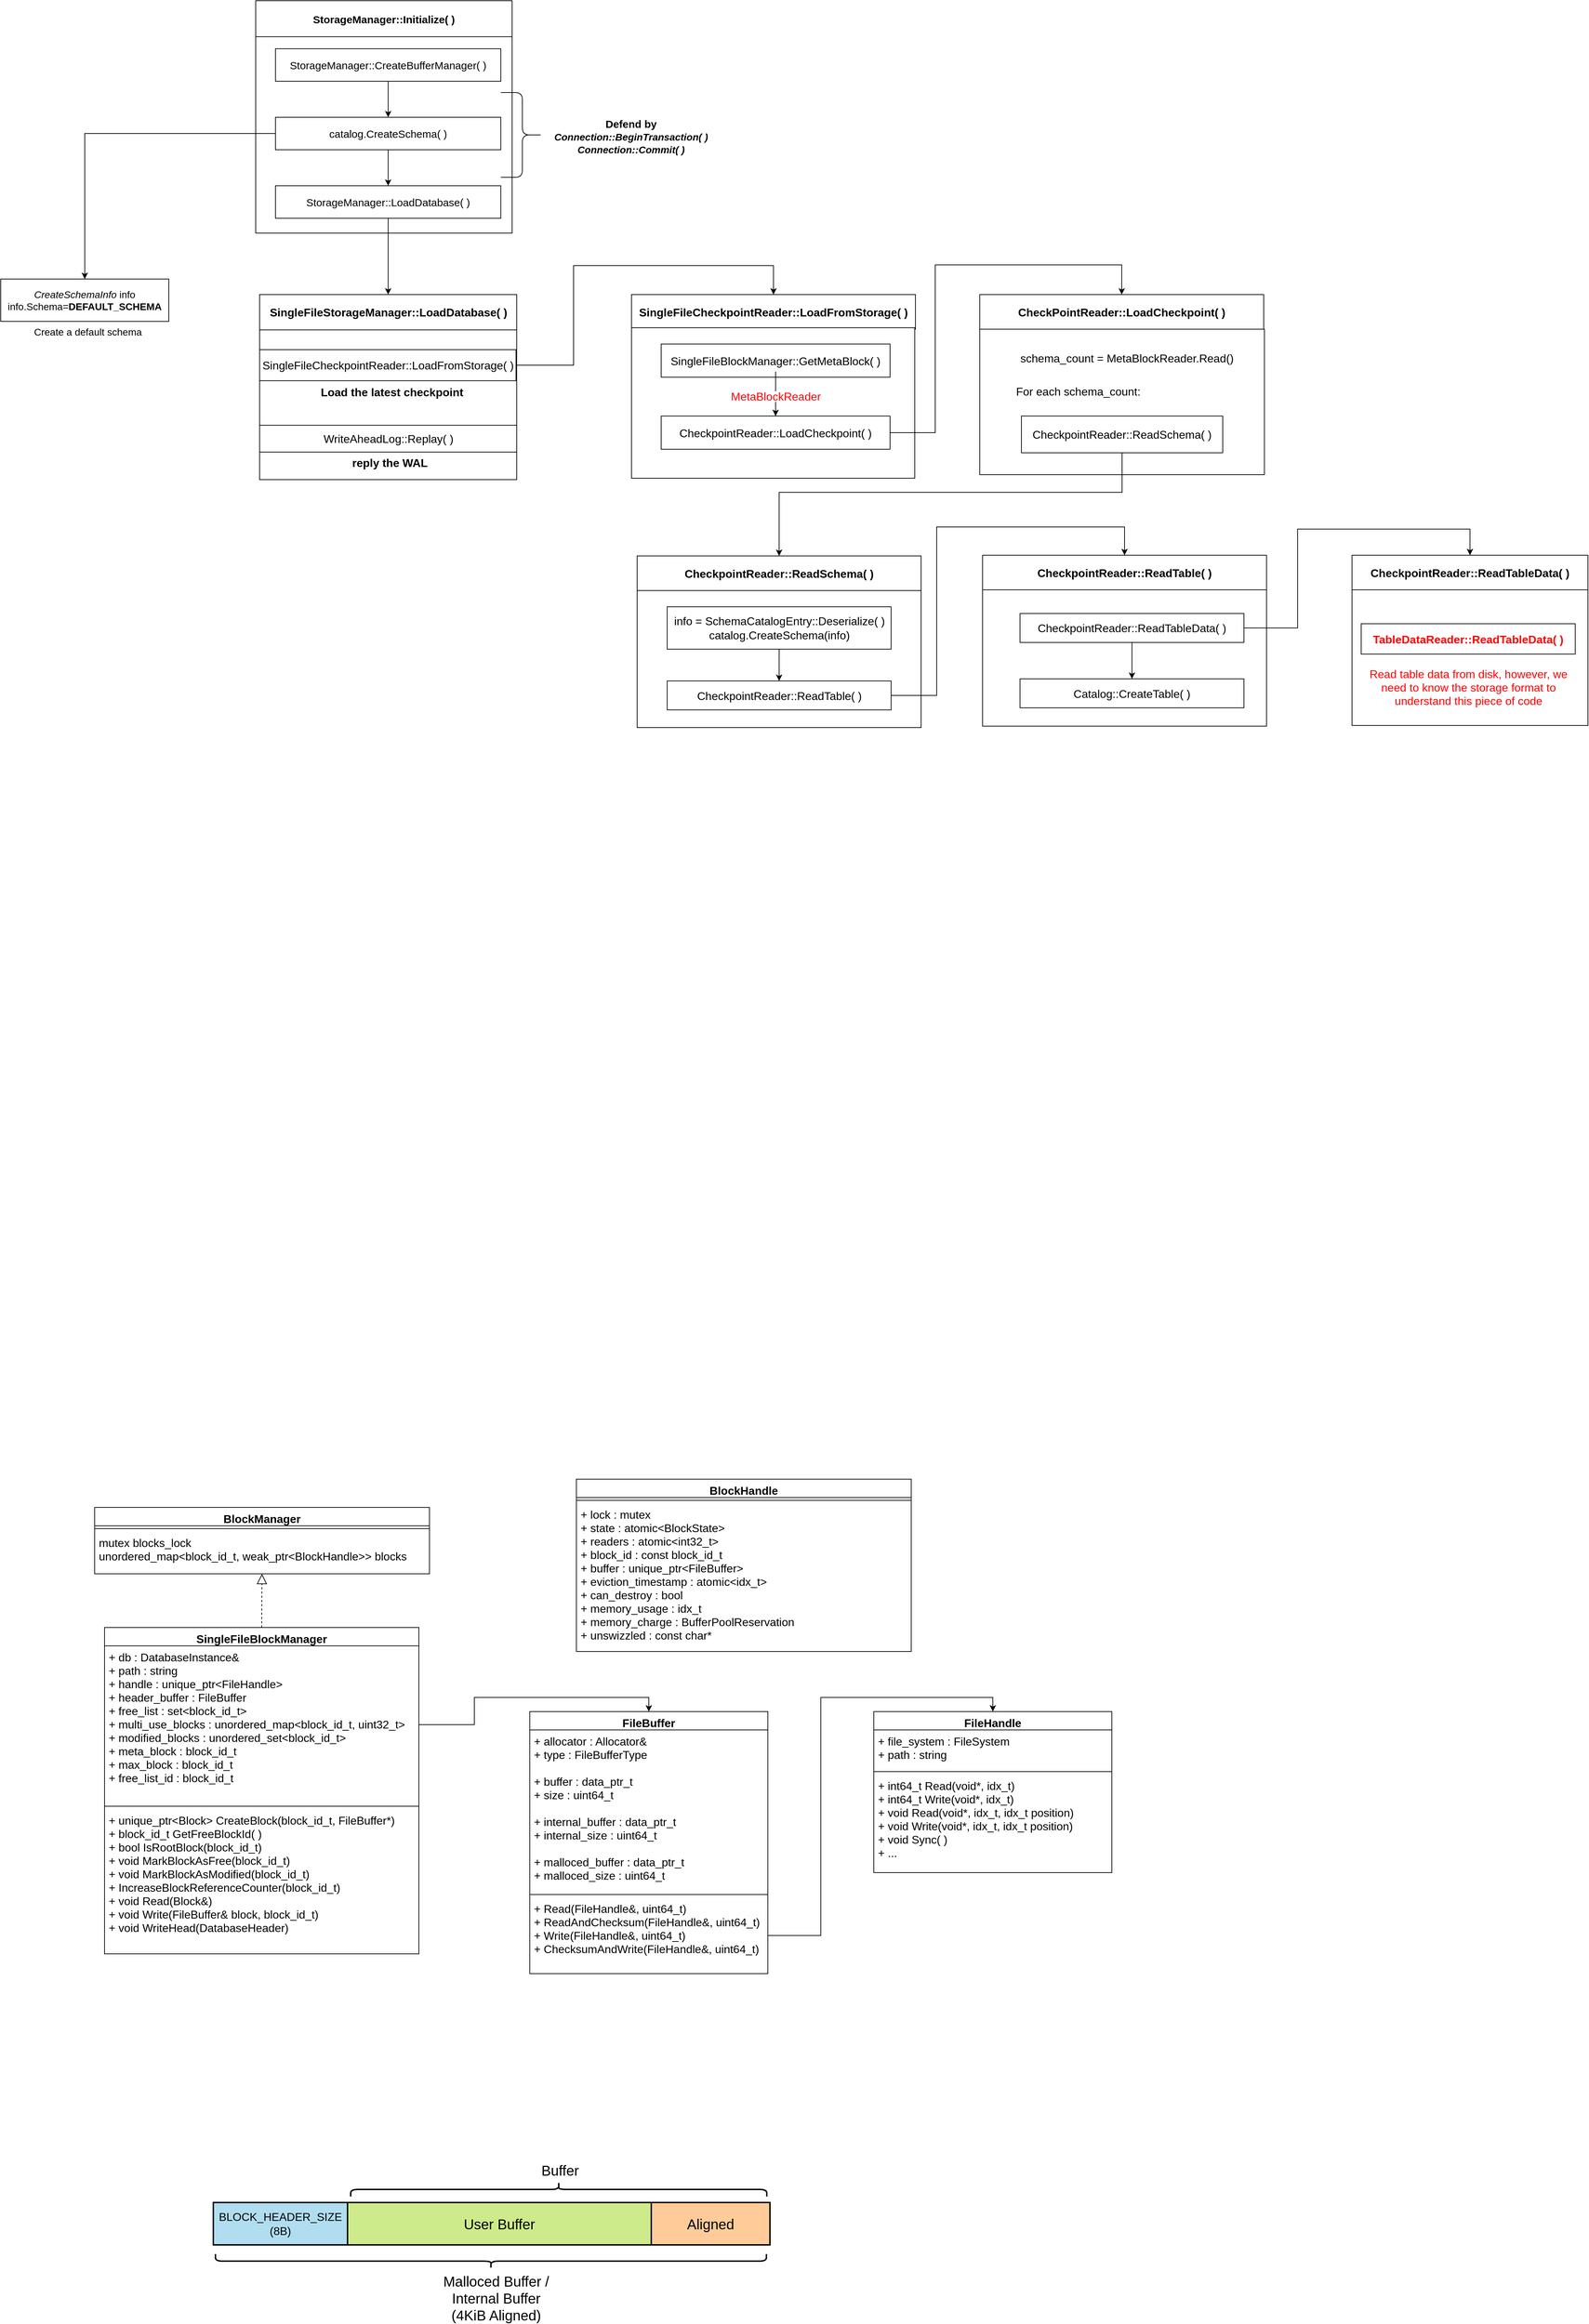 <mxfile version="20.6.0" type="github">
  <diagram id="GQswBAs9rWUTwK8a14QV" name="第 1 页">
    <mxGraphModel dx="4997" dy="1098" grid="0" gridSize="10" guides="1" tooltips="1" connect="1" arrows="1" fold="1" page="1" pageScale="1" pageWidth="3300" pageHeight="4681" math="0" shadow="0">
      <root>
        <mxCell id="0" />
        <mxCell id="1" parent="0" />
        <mxCell id="OjtDRb3r2wVRJjBGD-eC-1" value="&lt;font style=&quot;font-size: 15px;&quot;&gt;&lt;b&gt;StorageManager::Initialize( )&lt;/b&gt;&lt;/font&gt;" style="rounded=0;whiteSpace=wrap;html=1;" parent="1" vertex="1">
          <mxGeometry x="282" y="154" width="363" height="51" as="geometry" />
        </mxCell>
        <mxCell id="OjtDRb3r2wVRJjBGD-eC-2" value="" style="rounded=0;whiteSpace=wrap;html=1;fontSize=15;" parent="1" vertex="1">
          <mxGeometry x="282" y="205" width="363" height="278" as="geometry" />
        </mxCell>
        <mxCell id="OjtDRb3r2wVRJjBGD-eC-5" style="edgeStyle=orthogonalEdgeStyle;rounded=0;orthogonalLoop=1;jettySize=auto;html=1;entryX=0.5;entryY=0;entryDx=0;entryDy=0;fontSize=15;" parent="1" source="OjtDRb3r2wVRJjBGD-eC-3" target="OjtDRb3r2wVRJjBGD-eC-4" edge="1">
          <mxGeometry relative="1" as="geometry" />
        </mxCell>
        <mxCell id="OjtDRb3r2wVRJjBGD-eC-3" value="StorageManager::CreateBufferManager( )" style="rounded=0;whiteSpace=wrap;html=1;fontSize=15;" parent="1" vertex="1">
          <mxGeometry x="310" y="222" width="319" height="46" as="geometry" />
        </mxCell>
        <mxCell id="OjtDRb3r2wVRJjBGD-eC-7" style="edgeStyle=orthogonalEdgeStyle;rounded=0;orthogonalLoop=1;jettySize=auto;html=1;entryX=0.5;entryY=0;entryDx=0;entryDy=0;fontSize=15;" parent="1" source="OjtDRb3r2wVRJjBGD-eC-4" target="OjtDRb3r2wVRJjBGD-eC-6" edge="1">
          <mxGeometry relative="1" as="geometry" />
        </mxCell>
        <mxCell id="OjtDRb3r2wVRJjBGD-eC-10" style="edgeStyle=orthogonalEdgeStyle;rounded=0;orthogonalLoop=1;jettySize=auto;html=1;fontSize=14;" parent="1" source="OjtDRb3r2wVRJjBGD-eC-4" target="OjtDRb3r2wVRJjBGD-eC-11" edge="1">
          <mxGeometry relative="1" as="geometry">
            <mxPoint x="218" y="627" as="targetPoint" />
          </mxGeometry>
        </mxCell>
        <mxCell id="OjtDRb3r2wVRJjBGD-eC-4" value="catalog.CreateSchema( )" style="rounded=0;whiteSpace=wrap;html=1;fontSize=15;" parent="1" vertex="1">
          <mxGeometry x="310" y="319" width="319" height="46" as="geometry" />
        </mxCell>
        <mxCell id="VM_0vS1CVFmWydNHuRjW-6" style="edgeStyle=orthogonalEdgeStyle;rounded=0;orthogonalLoop=1;jettySize=auto;html=1;entryX=0.5;entryY=0;entryDx=0;entryDy=0;fontSize=16;" edge="1" parent="1" source="OjtDRb3r2wVRJjBGD-eC-6" target="VM_0vS1CVFmWydNHuRjW-2">
          <mxGeometry relative="1" as="geometry" />
        </mxCell>
        <mxCell id="OjtDRb3r2wVRJjBGD-eC-6" value="StorageManager::LoadDatabase( )" style="rounded=0;whiteSpace=wrap;html=1;fontSize=15;" parent="1" vertex="1">
          <mxGeometry x="310" y="416" width="319" height="46" as="geometry" />
        </mxCell>
        <mxCell id="OjtDRb3r2wVRJjBGD-eC-8" value="" style="shape=curlyBracket;whiteSpace=wrap;html=1;rounded=1;flipH=1;labelPosition=right;verticalLabelPosition=middle;align=left;verticalAlign=middle;fontSize=15;" parent="1" vertex="1">
          <mxGeometry x="629" y="284" width="61" height="120" as="geometry" />
        </mxCell>
        <mxCell id="OjtDRb3r2wVRJjBGD-eC-9" value="&lt;b&gt;Defend by &lt;i&gt;&lt;font style=&quot;font-size: 14px;&quot;&gt;Connection::BeginTransaction( ) Connection::Commit( )&lt;/font&gt;&lt;/i&gt;&lt;/b&gt;" style="text;html=1;strokeColor=none;fillColor=none;align=center;verticalAlign=middle;whiteSpace=wrap;rounded=0;fontSize=15;" parent="1" vertex="1">
          <mxGeometry x="696" y="331" width="235" height="30" as="geometry" />
        </mxCell>
        <mxCell id="OjtDRb3r2wVRJjBGD-eC-11" value="&lt;i&gt;CreateSchemaInfo&lt;/i&gt; info&lt;br&gt;info.Schema=&lt;b&gt;DEFAULT_SCHEMA&lt;/b&gt;" style="rounded=0;whiteSpace=wrap;html=1;fontSize=14;" parent="1" vertex="1">
          <mxGeometry x="-79" y="548" width="238" height="60" as="geometry" />
        </mxCell>
        <mxCell id="VM_0vS1CVFmWydNHuRjW-1" value="&lt;font style=&quot;font-size: 14px;&quot;&gt;Create a default schema&lt;/font&gt;" style="text;html=1;strokeColor=none;fillColor=none;align=center;verticalAlign=middle;whiteSpace=wrap;rounded=0;" vertex="1" parent="1">
          <mxGeometry x="-47" y="608" width="183" height="30" as="geometry" />
        </mxCell>
        <mxCell id="VM_0vS1CVFmWydNHuRjW-2" value="&lt;font style=&quot;font-size: 16px;&quot;&gt;&lt;b&gt;SingleFileStorageManager::LoadDatabase( )&lt;/b&gt;&lt;/font&gt;" style="rounded=0;whiteSpace=wrap;html=1;fontSize=14;" vertex="1" parent="1">
          <mxGeometry x="287.5" y="570" width="364" height="50" as="geometry" />
        </mxCell>
        <mxCell id="VM_0vS1CVFmWydNHuRjW-3" value="" style="rounded=0;whiteSpace=wrap;html=1;fontSize=16;" vertex="1" parent="1">
          <mxGeometry x="287.5" y="620" width="364" height="212" as="geometry" />
        </mxCell>
        <mxCell id="VM_0vS1CVFmWydNHuRjW-14" style="edgeStyle=orthogonalEdgeStyle;rounded=0;orthogonalLoop=1;jettySize=auto;html=1;entryX=0.5;entryY=0;entryDx=0;entryDy=0;fontSize=16;" edge="1" parent="1" source="VM_0vS1CVFmWydNHuRjW-4" target="VM_0vS1CVFmWydNHuRjW-9">
          <mxGeometry relative="1" as="geometry">
            <Array as="points">
              <mxPoint x="732" y="670" />
              <mxPoint x="732" y="529" />
              <mxPoint x="1015" y="529" />
            </Array>
          </mxGeometry>
        </mxCell>
        <mxCell id="VM_0vS1CVFmWydNHuRjW-4" value="SingleFileCheckpointReader::LoadFromStorage( )" style="rounded=0;whiteSpace=wrap;html=1;fontSize=16;" vertex="1" parent="1">
          <mxGeometry x="287.5" y="648" width="363" height="44" as="geometry" />
        </mxCell>
        <mxCell id="VM_0vS1CVFmWydNHuRjW-5" value="WriteAheadLog::Replay( )" style="rounded=0;whiteSpace=wrap;html=1;fontSize=16;" vertex="1" parent="1">
          <mxGeometry x="287.5" y="755" width="364" height="38" as="geometry" />
        </mxCell>
        <mxCell id="VM_0vS1CVFmWydNHuRjW-7" value="&lt;b&gt;Load the latest checkpoint&lt;/b&gt;" style="text;html=1;strokeColor=none;fillColor=none;align=center;verticalAlign=middle;whiteSpace=wrap;rounded=0;fontSize=16;" vertex="1" parent="1">
          <mxGeometry x="365" y="692.5" width="220" height="30" as="geometry" />
        </mxCell>
        <mxCell id="VM_0vS1CVFmWydNHuRjW-8" value="&lt;b&gt;reply the WAL&lt;/b&gt;" style="text;html=1;strokeColor=none;fillColor=none;align=center;verticalAlign=middle;whiteSpace=wrap;rounded=0;fontSize=16;" vertex="1" parent="1">
          <mxGeometry x="362" y="793" width="220" height="30" as="geometry" />
        </mxCell>
        <mxCell id="VM_0vS1CVFmWydNHuRjW-9" value="&lt;b&gt;SingleFileCheckpointReader::LoadFromStorage( )&lt;/b&gt;" style="rounded=0;whiteSpace=wrap;html=1;fontSize=16;" vertex="1" parent="1">
          <mxGeometry x="814" y="570" width="402" height="49" as="geometry" />
        </mxCell>
        <mxCell id="VM_0vS1CVFmWydNHuRjW-10" value="" style="rounded=0;whiteSpace=wrap;html=1;fontSize=16;" vertex="1" parent="1">
          <mxGeometry x="814" y="617" width="401" height="213" as="geometry" />
        </mxCell>
        <mxCell id="VM_0vS1CVFmWydNHuRjW-13" style="edgeStyle=orthogonalEdgeStyle;rounded=0;orthogonalLoop=1;jettySize=auto;html=1;entryX=0.5;entryY=0;entryDx=0;entryDy=0;fontSize=16;startArrow=none;" edge="1" parent="1" source="VM_0vS1CVFmWydNHuRjW-15" target="VM_0vS1CVFmWydNHuRjW-12">
          <mxGeometry relative="1" as="geometry" />
        </mxCell>
        <mxCell id="VM_0vS1CVFmWydNHuRjW-11" value="SingleFileBlockManager::GetMetaBlock( )" style="rounded=0;whiteSpace=wrap;html=1;fontSize=16;" vertex="1" parent="1">
          <mxGeometry x="856" y="640" width="324" height="47" as="geometry" />
        </mxCell>
        <mxCell id="VM_0vS1CVFmWydNHuRjW-23" style="edgeStyle=orthogonalEdgeStyle;rounded=0;orthogonalLoop=1;jettySize=auto;html=1;entryX=0.5;entryY=0;entryDx=0;entryDy=0;fontSize=16;fontColor=#000000;" edge="1" parent="1" source="VM_0vS1CVFmWydNHuRjW-12" target="VM_0vS1CVFmWydNHuRjW-17">
          <mxGeometry relative="1" as="geometry">
            <Array as="points">
              <mxPoint x="1244" y="766" />
              <mxPoint x="1244" y="528" />
              <mxPoint x="1508" y="528" />
            </Array>
          </mxGeometry>
        </mxCell>
        <mxCell id="VM_0vS1CVFmWydNHuRjW-12" value="CheckpointReader::LoadCheckpoint( )" style="rounded=0;whiteSpace=wrap;html=1;fontSize=16;" vertex="1" parent="1">
          <mxGeometry x="856" y="742" width="324" height="47" as="geometry" />
        </mxCell>
        <mxCell id="VM_0vS1CVFmWydNHuRjW-15" value="&lt;font color=&quot;#ff0000&quot;&gt;MetaBlockReader&lt;/font&gt;" style="text;html=1;strokeColor=none;fillColor=none;align=center;verticalAlign=middle;whiteSpace=wrap;rounded=0;fontSize=16;" vertex="1" parent="1">
          <mxGeometry x="936.5" y="699" width="163" height="30" as="geometry" />
        </mxCell>
        <mxCell id="VM_0vS1CVFmWydNHuRjW-16" value="" style="edgeStyle=orthogonalEdgeStyle;rounded=0;orthogonalLoop=1;jettySize=auto;html=1;entryX=0.5;entryY=0;entryDx=0;entryDy=0;fontSize=16;endArrow=none;" edge="1" parent="1" source="VM_0vS1CVFmWydNHuRjW-11" target="VM_0vS1CVFmWydNHuRjW-15">
          <mxGeometry relative="1" as="geometry">
            <mxPoint x="1018" y="687" as="sourcePoint" />
            <mxPoint x="1018" y="742" as="targetPoint" />
          </mxGeometry>
        </mxCell>
        <mxCell id="VM_0vS1CVFmWydNHuRjW-17" value="&lt;b&gt;CheckPointReader::LoadCheckpoint( )&lt;/b&gt;" style="rounded=0;whiteSpace=wrap;html=1;fontSize=16;" vertex="1" parent="1">
          <mxGeometry x="1307" y="570" width="402" height="49" as="geometry" />
        </mxCell>
        <mxCell id="VM_0vS1CVFmWydNHuRjW-18" value="" style="rounded=0;whiteSpace=wrap;html=1;fontSize=16;fontColor=#FF0000;" vertex="1" parent="1">
          <mxGeometry x="1307" y="619" width="403" height="206" as="geometry" />
        </mxCell>
        <mxCell id="VM_0vS1CVFmWydNHuRjW-20" value="&lt;font color=&quot;#000000&quot;&gt;schema_count = MetaBlockReader.Read()&lt;/font&gt;" style="text;html=1;strokeColor=none;fillColor=none;align=center;verticalAlign=middle;whiteSpace=wrap;rounded=0;fontSize=16;fontColor=#FF0000;" vertex="1" parent="1">
          <mxGeometry x="1348" y="645" width="335" height="30" as="geometry" />
        </mxCell>
        <mxCell id="VM_0vS1CVFmWydNHuRjW-21" value="For each schema_count:" style="text;html=1;strokeColor=none;fillColor=none;align=center;verticalAlign=middle;whiteSpace=wrap;rounded=0;fontSize=16;fontColor=#000000;" vertex="1" parent="1">
          <mxGeometry x="1325" y="692" width="243" height="30" as="geometry" />
        </mxCell>
        <mxCell id="VM_0vS1CVFmWydNHuRjW-43" style="edgeStyle=orthogonalEdgeStyle;rounded=0;orthogonalLoop=1;jettySize=auto;html=1;fontSize=16;fontColor=#FF0000;" edge="1" parent="1" source="VM_0vS1CVFmWydNHuRjW-22" target="VM_0vS1CVFmWydNHuRjW-24">
          <mxGeometry relative="1" as="geometry">
            <Array as="points">
              <mxPoint x="1508" y="850" />
              <mxPoint x="1023" y="850" />
            </Array>
          </mxGeometry>
        </mxCell>
        <mxCell id="VM_0vS1CVFmWydNHuRjW-22" value="CheckpointReader::ReadSchema( )" style="rounded=0;whiteSpace=wrap;html=1;fontSize=16;fontColor=#000000;" vertex="1" parent="1">
          <mxGeometry x="1366" y="742" width="285" height="52" as="geometry" />
        </mxCell>
        <mxCell id="VM_0vS1CVFmWydNHuRjW-24" value="&lt;b&gt;CheckpointReader::ReadSchema( )&lt;/b&gt;" style="rounded=0;whiteSpace=wrap;html=1;fontSize=16;" vertex="1" parent="1">
          <mxGeometry x="822" y="940.0" width="402" height="49" as="geometry" />
        </mxCell>
        <mxCell id="VM_0vS1CVFmWydNHuRjW-26" value="" style="rounded=0;whiteSpace=wrap;html=1;fontSize=16;fontColor=#000000;" vertex="1" parent="1">
          <mxGeometry x="822" y="989.0" width="402" height="194" as="geometry" />
        </mxCell>
        <mxCell id="VM_0vS1CVFmWydNHuRjW-30" style="edgeStyle=orthogonalEdgeStyle;rounded=0;orthogonalLoop=1;jettySize=auto;html=1;entryX=0.5;entryY=0;entryDx=0;entryDy=0;fontSize=16;fontColor=#000000;" edge="1" parent="1" source="VM_0vS1CVFmWydNHuRjW-28" target="VM_0vS1CVFmWydNHuRjW-29">
          <mxGeometry relative="1" as="geometry" />
        </mxCell>
        <mxCell id="VM_0vS1CVFmWydNHuRjW-28" value="info = SchemaCatalogEntry::Deserialize( )&lt;br&gt;catalog.CreateSchema(info)" style="rounded=0;whiteSpace=wrap;html=1;fontSize=16;fontColor=#000000;" vertex="1" parent="1">
          <mxGeometry x="864.5" y="1012.0" width="317" height="60" as="geometry" />
        </mxCell>
        <mxCell id="VM_0vS1CVFmWydNHuRjW-36" style="edgeStyle=orthogonalEdgeStyle;rounded=0;orthogonalLoop=1;jettySize=auto;html=1;entryX=0.5;entryY=0;entryDx=0;entryDy=0;fontSize=16;fontColor=#000000;" edge="1" parent="1" source="VM_0vS1CVFmWydNHuRjW-29" target="VM_0vS1CVFmWydNHuRjW-31">
          <mxGeometry relative="1" as="geometry">
            <Array as="points">
              <mxPoint x="1246" y="1137" />
              <mxPoint x="1246" y="899.0" />
              <mxPoint x="1512" y="899.0" />
            </Array>
          </mxGeometry>
        </mxCell>
        <mxCell id="VM_0vS1CVFmWydNHuRjW-29" value="CheckpointReader::ReadTable( )" style="rounded=0;whiteSpace=wrap;html=1;fontSize=16;fontColor=#000000;" vertex="1" parent="1">
          <mxGeometry x="864.5" y="1117" width="317" height="41" as="geometry" />
        </mxCell>
        <mxCell id="VM_0vS1CVFmWydNHuRjW-31" value="&lt;b&gt;CheckpointReader::ReadTable( )&lt;/b&gt;" style="rounded=0;whiteSpace=wrap;html=1;fontSize=16;" vertex="1" parent="1">
          <mxGeometry x="1311" y="939.0" width="402" height="49" as="geometry" />
        </mxCell>
        <mxCell id="VM_0vS1CVFmWydNHuRjW-32" value="" style="rounded=0;whiteSpace=wrap;html=1;fontSize=16;fontColor=#000000;" vertex="1" parent="1">
          <mxGeometry x="1311" y="988.0" width="402" height="193" as="geometry" />
        </mxCell>
        <mxCell id="VM_0vS1CVFmWydNHuRjW-35" value="" style="edgeStyle=orthogonalEdgeStyle;rounded=0;orthogonalLoop=1;jettySize=auto;html=1;fontSize=16;fontColor=#000000;" edge="1" parent="1" source="VM_0vS1CVFmWydNHuRjW-33" target="VM_0vS1CVFmWydNHuRjW-34">
          <mxGeometry relative="1" as="geometry" />
        </mxCell>
        <mxCell id="VM_0vS1CVFmWydNHuRjW-41" style="edgeStyle=orthogonalEdgeStyle;rounded=0;orthogonalLoop=1;jettySize=auto;html=1;entryX=0.5;entryY=0;entryDx=0;entryDy=0;fontSize=16;fontColor=#FF0000;" edge="1" parent="1" source="VM_0vS1CVFmWydNHuRjW-33" target="VM_0vS1CVFmWydNHuRjW-37">
          <mxGeometry relative="1" as="geometry">
            <Array as="points">
              <mxPoint x="1757" y="1042" />
              <mxPoint x="1757" y="902.0" />
              <mxPoint x="2001" y="902.0" />
            </Array>
          </mxGeometry>
        </mxCell>
        <mxCell id="VM_0vS1CVFmWydNHuRjW-33" value="CheckpointReader::ReadTableData( )" style="rounded=0;whiteSpace=wrap;html=1;fontSize=16;fontColor=#000000;" vertex="1" parent="1">
          <mxGeometry x="1364" y="1021.5" width="317" height="41" as="geometry" />
        </mxCell>
        <mxCell id="VM_0vS1CVFmWydNHuRjW-34" value="Catalog::CreateTable( )" style="rounded=0;whiteSpace=wrap;html=1;fontSize=16;fontColor=#000000;" vertex="1" parent="1">
          <mxGeometry x="1364" y="1114" width="317" height="41" as="geometry" />
        </mxCell>
        <mxCell id="VM_0vS1CVFmWydNHuRjW-37" value="&lt;b&gt;CheckpointReader::ReadTableData( )&lt;/b&gt;" style="rounded=0;whiteSpace=wrap;html=1;fontSize=16;" vertex="1" parent="1">
          <mxGeometry x="1834" y="939.0" width="334" height="49" as="geometry" />
        </mxCell>
        <mxCell id="VM_0vS1CVFmWydNHuRjW-38" value="" style="rounded=0;whiteSpace=wrap;html=1;fontSize=16;fontColor=#000000;" vertex="1" parent="1">
          <mxGeometry x="1834" y="988.0" width="334" height="192" as="geometry" />
        </mxCell>
        <mxCell id="VM_0vS1CVFmWydNHuRjW-40" value="&lt;b&gt;&lt;font color=&quot;#ff0000&quot;&gt;TableDataReader::ReadTableData( )&lt;/font&gt;&lt;/b&gt;" style="rounded=0;whiteSpace=wrap;html=1;fontSize=16;fontColor=#000000;" vertex="1" parent="1">
          <mxGeometry x="1847" y="1036" width="303" height="43" as="geometry" />
        </mxCell>
        <mxCell id="VM_0vS1CVFmWydNHuRjW-42" value="Read table data from disk, however, we need to know the storage format to understand this piece of code" style="text;html=1;strokeColor=none;fillColor=none;align=center;verticalAlign=middle;whiteSpace=wrap;rounded=0;fontSize=16;fontColor=#FF0000;" vertex="1" parent="1">
          <mxGeometry x="1847" y="1111" width="304" height="30" as="geometry" />
        </mxCell>
        <mxCell id="VM_0vS1CVFmWydNHuRjW-44" value="BlockManager" style="swimlane;fontStyle=1;align=center;verticalAlign=top;childLayout=stackLayout;horizontal=1;startSize=26;horizontalStack=0;resizeParent=1;resizeParentMax=0;resizeLast=0;collapsible=1;marginBottom=0;fontSize=16;fontColor=#000000;" vertex="1" parent="1">
          <mxGeometry x="54" y="2287" width="474" height="94" as="geometry" />
        </mxCell>
        <mxCell id="VM_0vS1CVFmWydNHuRjW-46" value="" style="line;strokeWidth=1;fillColor=none;align=left;verticalAlign=middle;spacingTop=-1;spacingLeft=3;spacingRight=3;rotatable=0;labelPosition=right;points=[];portConstraint=eastwest;strokeColor=inherit;fontSize=16;fontColor=#FF0000;" vertex="1" parent="VM_0vS1CVFmWydNHuRjW-44">
          <mxGeometry y="26" width="474" height="8" as="geometry" />
        </mxCell>
        <mxCell id="VM_0vS1CVFmWydNHuRjW-47" value="mutex blocks_lock&#xa;unordered_map&lt;block_id_t, weak_ptr&lt;BlockHandle&gt;&gt; blocks" style="text;strokeColor=none;fillColor=none;align=left;verticalAlign=top;spacingLeft=4;spacingRight=4;overflow=hidden;rotatable=0;points=[[0,0.5],[1,0.5]];portConstraint=eastwest;fontSize=16;fontColor=#000000;" vertex="1" parent="VM_0vS1CVFmWydNHuRjW-44">
          <mxGeometry y="34" width="474" height="60" as="geometry" />
        </mxCell>
        <mxCell id="VM_0vS1CVFmWydNHuRjW-48" value="SingleFileBlockManager" style="swimlane;fontStyle=1;align=center;verticalAlign=top;childLayout=stackLayout;horizontal=1;startSize=26;horizontalStack=0;resizeParent=1;resizeParentMax=0;resizeLast=0;collapsible=1;marginBottom=0;fontSize=16;fontColor=#000000;" vertex="1" parent="1">
          <mxGeometry x="68" y="2457" width="445" height="462" as="geometry" />
        </mxCell>
        <mxCell id="VM_0vS1CVFmWydNHuRjW-49" value="+ db : DatabaseInstance&amp;&#xa;+ path : string&#xa;+ handle : unique_ptr&lt;FileHandle&gt;&#xa;+ header_buffer : FileBuffer&#xa;+ free_list : set&lt;block_id_t&gt;&#xa;+ multi_use_blocks : unordered_map&lt;block_id_t, uint32_t&gt;&#xa;+ modified_blocks : unordered_set&lt;block_id_t&gt; &#xa;+ meta_block : block_id_t&#xa;+ max_block : block_id_t&#xa;+ free_list_id : block_id_t&#xa;&#xa;&#xa;" style="text;strokeColor=none;fillColor=none;align=left;verticalAlign=top;spacingLeft=4;spacingRight=4;overflow=hidden;rotatable=0;points=[[0,0.5],[1,0.5]];portConstraint=eastwest;fontSize=16;fontColor=#000000;" vertex="1" parent="VM_0vS1CVFmWydNHuRjW-48">
          <mxGeometry y="26" width="445" height="223" as="geometry" />
        </mxCell>
        <mxCell id="VM_0vS1CVFmWydNHuRjW-50" value="" style="line;strokeWidth=1;fillColor=none;align=left;verticalAlign=middle;spacingTop=-1;spacingLeft=3;spacingRight=3;rotatable=0;labelPosition=right;points=[];portConstraint=eastwest;strokeColor=inherit;fontSize=16;fontColor=#000000;" vertex="1" parent="VM_0vS1CVFmWydNHuRjW-48">
          <mxGeometry y="249" width="445" height="8" as="geometry" />
        </mxCell>
        <mxCell id="VM_0vS1CVFmWydNHuRjW-51" value="+ unique_ptr&lt;Block&gt; CreateBlock(block_id_t, FileBuffer*) &#xa;+ block_id_t GetFreeBlockId( )&#xa;+ bool IsRootBlock(block_id_t)&#xa;+ void MarkBlockAsFree(block_id_t)&#xa;+ void MarkBlockAsModified(block_id_t)&#xa;+ IncreaseBlockReferenceCounter(block_id_t)&#xa;+ void Read(Block&amp;)&#xa;+ void Write(FileBuffer&amp; block, block_id_t)&#xa;+ void WriteHead(DatabaseHeader)" style="text;strokeColor=none;fillColor=none;align=left;verticalAlign=top;spacingLeft=4;spacingRight=4;overflow=hidden;rotatable=0;points=[[0,0.5],[1,0.5]];portConstraint=eastwest;fontSize=16;fontColor=#000000;" vertex="1" parent="VM_0vS1CVFmWydNHuRjW-48">
          <mxGeometry y="257" width="445" height="205" as="geometry" />
        </mxCell>
        <mxCell id="VM_0vS1CVFmWydNHuRjW-52" value="FileBuffer" style="swimlane;fontStyle=1;align=center;verticalAlign=top;childLayout=stackLayout;horizontal=1;startSize=26;horizontalStack=0;resizeParent=1;resizeParentMax=0;resizeLast=0;collapsible=1;marginBottom=0;fontSize=16;fontColor=#000000;" vertex="1" parent="1">
          <mxGeometry x="670" y="2576" width="337" height="371" as="geometry" />
        </mxCell>
        <mxCell id="VM_0vS1CVFmWydNHuRjW-53" value="+ allocator : Allocator&amp;&#xa;+ type : FileBufferType&#xa;&#xa;+ buffer : data_ptr_t&#xa;+ size : uint64_t &#xa;&#xa;+ internal_buffer : data_ptr_t&#xa;+ internal_size : uint64_t&#xa;&#xa;+ malloced_buffer : data_ptr_t&#xa;+ malloced_size : uint64_t " style="text;strokeColor=none;fillColor=none;align=left;verticalAlign=top;spacingLeft=4;spacingRight=4;overflow=hidden;rotatable=0;points=[[0,0.5],[1,0.5]];portConstraint=eastwest;fontSize=16;fontColor=#000000;" vertex="1" parent="VM_0vS1CVFmWydNHuRjW-52">
          <mxGeometry y="26" width="337" height="229" as="geometry" />
        </mxCell>
        <mxCell id="VM_0vS1CVFmWydNHuRjW-54" value="" style="line;strokeWidth=1;fillColor=none;align=left;verticalAlign=middle;spacingTop=-1;spacingLeft=3;spacingRight=3;rotatable=0;labelPosition=right;points=[];portConstraint=eastwest;strokeColor=inherit;fontSize=16;fontColor=#000000;" vertex="1" parent="VM_0vS1CVFmWydNHuRjW-52">
          <mxGeometry y="255" width="337" height="8" as="geometry" />
        </mxCell>
        <mxCell id="VM_0vS1CVFmWydNHuRjW-55" value="+ Read(FileHandle&amp;, uint64_t)&#xa;+ ReadAndChecksum(FileHandle&amp;, uint64_t)&#xa;+ Write(FileHandle&amp;, uint64_t)&#xa;+ ChecksumAndWrite(FileHandle&amp;, uint64_t)" style="text;strokeColor=none;fillColor=none;align=left;verticalAlign=top;spacingLeft=4;spacingRight=4;overflow=hidden;rotatable=0;points=[[0,0.5],[1,0.5]];portConstraint=eastwest;fontSize=16;fontColor=#000000;" vertex="1" parent="VM_0vS1CVFmWydNHuRjW-52">
          <mxGeometry y="263" width="337" height="108" as="geometry" />
        </mxCell>
        <mxCell id="VM_0vS1CVFmWydNHuRjW-56" style="edgeStyle=orthogonalEdgeStyle;rounded=0;orthogonalLoop=1;jettySize=auto;html=1;entryX=0.5;entryY=0;entryDx=0;entryDy=0;fontSize=16;fontColor=#000000;" edge="1" parent="1" source="VM_0vS1CVFmWydNHuRjW-49" target="VM_0vS1CVFmWydNHuRjW-52">
          <mxGeometry relative="1" as="geometry" />
        </mxCell>
        <mxCell id="VM_0vS1CVFmWydNHuRjW-57" value="FileHandle" style="swimlane;fontStyle=1;align=center;verticalAlign=top;childLayout=stackLayout;horizontal=1;startSize=26;horizontalStack=0;resizeParent=1;resizeParentMax=0;resizeLast=0;collapsible=1;marginBottom=0;fontSize=16;fontColor=#000000;" vertex="1" parent="1">
          <mxGeometry x="1157" y="2576" width="337" height="228" as="geometry" />
        </mxCell>
        <mxCell id="VM_0vS1CVFmWydNHuRjW-58" value="+ file_system : FileSystem&#xa;+ path : string&#xa;" style="text;strokeColor=none;fillColor=none;align=left;verticalAlign=top;spacingLeft=4;spacingRight=4;overflow=hidden;rotatable=0;points=[[0,0.5],[1,0.5]];portConstraint=eastwest;fontSize=16;fontColor=#000000;" vertex="1" parent="VM_0vS1CVFmWydNHuRjW-57">
          <mxGeometry y="26" width="337" height="55" as="geometry" />
        </mxCell>
        <mxCell id="VM_0vS1CVFmWydNHuRjW-59" value="" style="line;strokeWidth=1;fillColor=none;align=left;verticalAlign=middle;spacingTop=-1;spacingLeft=3;spacingRight=3;rotatable=0;labelPosition=right;points=[];portConstraint=eastwest;strokeColor=inherit;fontSize=16;fontColor=#000000;" vertex="1" parent="VM_0vS1CVFmWydNHuRjW-57">
          <mxGeometry y="81" width="337" height="8" as="geometry" />
        </mxCell>
        <mxCell id="VM_0vS1CVFmWydNHuRjW-60" value="+ int64_t Read(void*, idx_t) &#xa;+ int64_t Write(void*, idx_t)&#xa;+ void Read(void*, idx_t, idx_t position)&#xa;+ void Write(void*, idx_t, idx_t position)&#xa;+ void Sync( )&#xa;+ ..." style="text;strokeColor=none;fillColor=none;align=left;verticalAlign=top;spacingLeft=4;spacingRight=4;overflow=hidden;rotatable=0;points=[[0,0.5],[1,0.5]];portConstraint=eastwest;fontSize=16;fontColor=#000000;" vertex="1" parent="VM_0vS1CVFmWydNHuRjW-57">
          <mxGeometry y="89" width="337" height="139" as="geometry" />
        </mxCell>
        <mxCell id="VM_0vS1CVFmWydNHuRjW-61" style="edgeStyle=orthogonalEdgeStyle;rounded=0;orthogonalLoop=1;jettySize=auto;html=1;entryX=0.5;entryY=0;entryDx=0;entryDy=0;fontSize=16;fontColor=#000000;" edge="1" parent="1" source="VM_0vS1CVFmWydNHuRjW-55" target="VM_0vS1CVFmWydNHuRjW-57">
          <mxGeometry relative="1" as="geometry" />
        </mxCell>
        <mxCell id="VM_0vS1CVFmWydNHuRjW-62" value="BLOCK_HEADER_SIZE&lt;br&gt;(8B)" style="rounded=0;whiteSpace=wrap;html=1;fontSize=16;fillColor=#b1ddf0;strokeColor=#000000;strokeWidth=2;" vertex="1" parent="1">
          <mxGeometry x="222" y="3271" width="190" height="60" as="geometry" />
        </mxCell>
        <mxCell id="VM_0vS1CVFmWydNHuRjW-63" value="&lt;font style=&quot;font-size: 20px;&quot;&gt;User Buffer&lt;/font&gt;" style="rounded=0;whiteSpace=wrap;html=1;fontSize=16;fillColor=#cdeb8b;strokeColor=#000000;strokeWidth=2;" vertex="1" parent="1">
          <mxGeometry x="412" y="3271" width="430" height="60" as="geometry" />
        </mxCell>
        <mxCell id="VM_0vS1CVFmWydNHuRjW-64" value="&lt;font style=&quot;font-size: 20px;&quot;&gt;Aligned&lt;/font&gt;" style="rounded=0;whiteSpace=wrap;html=1;fontSize=16;fillColor=#ffcc99;strokeColor=#000000;strokeWidth=2;" vertex="1" parent="1">
          <mxGeometry x="842" y="3271" width="168" height="60" as="geometry" />
        </mxCell>
        <mxCell id="VM_0vS1CVFmWydNHuRjW-65" value="" style="shape=curlyBracket;whiteSpace=wrap;html=1;rounded=1;flipH=1;labelPosition=right;verticalLabelPosition=middle;align=left;verticalAlign=middle;strokeColor=#000000;strokeWidth=2;fontSize=20;fontColor=#000000;rotation=90;" vertex="1" parent="1">
          <mxGeometry x="605" y="2964" width="20" height="780" as="geometry" />
        </mxCell>
        <mxCell id="VM_0vS1CVFmWydNHuRjW-66" value="Malloced Buffer / Internal Buffer &lt;br&gt;(4KiB Aligned)" style="text;html=1;strokeColor=none;fillColor=none;align=center;verticalAlign=middle;whiteSpace=wrap;rounded=0;strokeWidth=2;fontSize=20;fontColor=#000000;" vertex="1" parent="1">
          <mxGeometry x="524" y="3391" width="197" height="30" as="geometry" />
        </mxCell>
        <mxCell id="VM_0vS1CVFmWydNHuRjW-68" value="" style="shape=curlyBracket;whiteSpace=wrap;html=1;rounded=1;flipH=1;labelPosition=right;verticalLabelPosition=middle;align=left;verticalAlign=middle;strokeColor=#000000;strokeWidth=2;fontSize=20;fontColor=#000000;rotation=-90;" vertex="1" parent="1">
          <mxGeometry x="701" y="2958" width="20" height="589" as="geometry" />
        </mxCell>
        <mxCell id="VM_0vS1CVFmWydNHuRjW-69" value="Buffer" style="text;html=1;strokeColor=none;fillColor=none;align=center;verticalAlign=middle;whiteSpace=wrap;rounded=0;strokeWidth=2;fontSize=20;fontColor=#000000;" vertex="1" parent="1">
          <mxGeometry x="683" y="3210" width="60" height="30" as="geometry" />
        </mxCell>
        <mxCell id="VM_0vS1CVFmWydNHuRjW-72" value="" style="endArrow=block;dashed=1;endFill=0;endSize=12;html=1;rounded=0;fontSize=20;fontColor=#000000;exitX=0.5;exitY=0;exitDx=0;exitDy=0;" edge="1" parent="1" source="VM_0vS1CVFmWydNHuRjW-48" target="VM_0vS1CVFmWydNHuRjW-47">
          <mxGeometry width="160" relative="1" as="geometry">
            <mxPoint x="199" y="2990" as="sourcePoint" />
            <mxPoint x="359" y="2990" as="targetPoint" />
          </mxGeometry>
        </mxCell>
        <mxCell id="VM_0vS1CVFmWydNHuRjW-77" value="BlockHandle" style="swimlane;fontStyle=1;align=center;verticalAlign=top;childLayout=stackLayout;horizontal=1;startSize=26;horizontalStack=0;resizeParent=1;resizeParentMax=0;resizeLast=0;collapsible=1;marginBottom=0;fontSize=16;fontColor=#000000;" vertex="1" parent="1">
          <mxGeometry x="736" y="2247" width="474" height="244" as="geometry" />
        </mxCell>
        <mxCell id="VM_0vS1CVFmWydNHuRjW-78" value="" style="line;strokeWidth=1;fillColor=none;align=left;verticalAlign=middle;spacingTop=-1;spacingLeft=3;spacingRight=3;rotatable=0;labelPosition=right;points=[];portConstraint=eastwest;strokeColor=inherit;fontSize=16;fontColor=#FF0000;" vertex="1" parent="VM_0vS1CVFmWydNHuRjW-77">
          <mxGeometry y="26" width="474" height="8" as="geometry" />
        </mxCell>
        <mxCell id="VM_0vS1CVFmWydNHuRjW-79" value="+ lock : mutex&#xa;+ state : atomic&lt;BlockState&gt;&#xa;+ readers : atomic&lt;int32_t&gt;&#xa;+ block_id : const block_id_t&#xa;+ buffer : unique_ptr&lt;FileBuffer&gt;&#xa;+ eviction_timestamp : atomic&lt;idx_t&gt;&#xa;+ can_destroy : bool&#xa;+ memory_usage : idx_t&#xa;+ memory_charge : BufferPoolReservation&#xa;+ unswizzled : const char*" style="text;strokeColor=none;fillColor=none;align=left;verticalAlign=top;spacingLeft=4;spacingRight=4;overflow=hidden;rotatable=0;points=[[0,0.5],[1,0.5]];portConstraint=eastwest;fontSize=16;fontColor=#000000;" vertex="1" parent="VM_0vS1CVFmWydNHuRjW-77">
          <mxGeometry y="34" width="474" height="210" as="geometry" />
        </mxCell>
      </root>
    </mxGraphModel>
  </diagram>
</mxfile>
